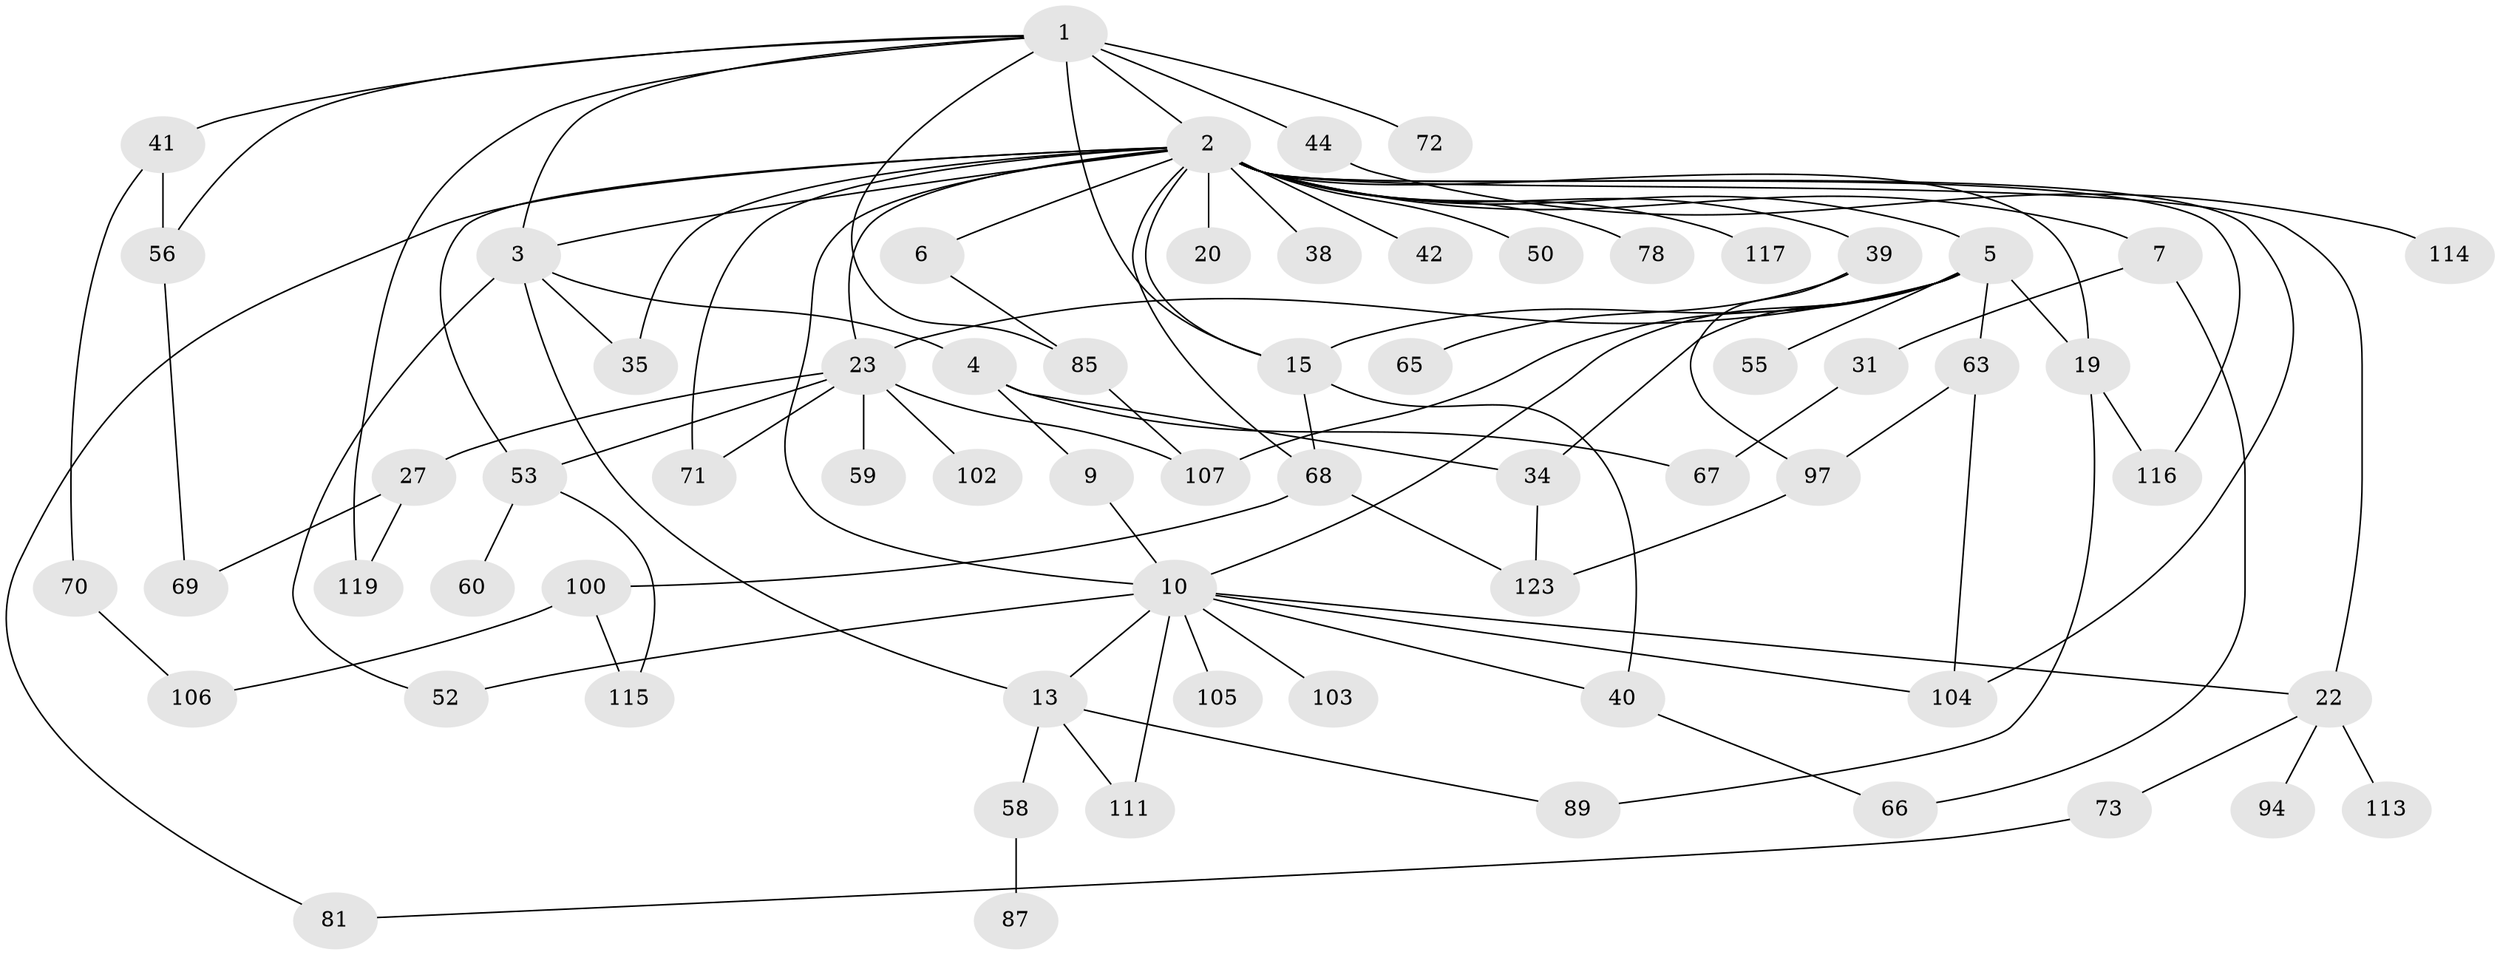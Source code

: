 // original degree distribution, {6: 0.03816793893129771, 10: 0.007633587786259542, 4: 0.13740458015267176, 5: 0.03816793893129771, 2: 0.3053435114503817, 7: 0.015267175572519083, 3: 0.22137404580152673, 8: 0.007633587786259542, 1: 0.22900763358778625}
// Generated by graph-tools (version 1.1) at 2025/17/03/04/25 18:17:07]
// undirected, 65 vertices, 99 edges
graph export_dot {
graph [start="1"]
  node [color=gray90,style=filled];
  1 [super="+21"];
  2 [super="+37+8+120"];
  3 [super="+46"];
  4;
  5 [super="+12+45"];
  6;
  7 [super="+91"];
  9;
  10 [super="+29+28+54"];
  13 [super="+30"];
  15 [super="+77+16"];
  19 [super="+26+96+24"];
  20;
  22 [super="+48+62"];
  23 [super="+25+90"];
  27;
  31;
  34;
  35 [super="+109"];
  38;
  39 [super="+61+125+88"];
  40 [super="+108+99"];
  41;
  42;
  44 [super="+80+95"];
  50;
  52 [super="+76"];
  53;
  55;
  56 [super="+124"];
  58;
  59;
  60;
  63;
  65;
  66 [super="+83"];
  67 [super="+121+112"];
  68 [super="+86+118"];
  69;
  70;
  71;
  72;
  73;
  78;
  81;
  85 [super="+92"];
  87 [super="+122"];
  89 [super="+98"];
  94;
  97;
  100;
  102;
  103;
  104 [super="+131"];
  105;
  106;
  107;
  111;
  113;
  114;
  115 [super="+127"];
  116;
  117;
  119;
  123;
  1 -- 2 [weight=2];
  1 -- 3;
  1 -- 15;
  1 -- 41;
  1 -- 85;
  1 -- 119;
  1 -- 72;
  1 -- 56;
  1 -- 44 [weight=2];
  2 -- 5 [weight=3];
  2 -- 6;
  2 -- 7 [weight=2];
  2 -- 22;
  2 -- 35;
  2 -- 71;
  2 -- 68 [weight=3];
  2 -- 10;
  2 -- 78;
  2 -- 15;
  2 -- 81;
  2 -- 20 [weight=2];
  2 -- 23;
  2 -- 38;
  2 -- 39 [weight=2];
  2 -- 104;
  2 -- 42;
  2 -- 50;
  2 -- 116;
  2 -- 117 [weight=2];
  2 -- 53;
  2 -- 3;
  2 -- 19;
  3 -- 4;
  3 -- 13;
  3 -- 52;
  3 -- 35;
  4 -- 9;
  4 -- 34;
  4 -- 67;
  5 -- 23 [weight=2];
  5 -- 107;
  5 -- 34;
  5 -- 15;
  5 -- 19;
  5 -- 55;
  5 -- 63;
  5 -- 10;
  6 -- 85;
  7 -- 31;
  7 -- 66;
  9 -- 10 [weight=2];
  10 -- 105;
  10 -- 40;
  10 -- 104;
  10 -- 13;
  10 -- 111;
  10 -- 22;
  10 -- 52;
  10 -- 103;
  13 -- 58;
  13 -- 89;
  13 -- 111;
  15 -- 40 [weight=2];
  15 -- 68;
  19 -- 89;
  19 -- 116;
  22 -- 113;
  22 -- 94;
  22 -- 73;
  23 -- 59;
  23 -- 102;
  23 -- 27;
  23 -- 107;
  23 -- 53;
  23 -- 71;
  27 -- 69;
  27 -- 119;
  31 -- 67;
  34 -- 123;
  39 -- 65;
  39 -- 97;
  40 -- 66;
  41 -- 70;
  41 -- 56;
  44 -- 114;
  53 -- 60;
  53 -- 115;
  56 -- 69;
  58 -- 87;
  63 -- 97;
  63 -- 104;
  68 -- 100;
  68 -- 123;
  70 -- 106;
  73 -- 81;
  85 -- 107;
  97 -- 123;
  100 -- 106;
  100 -- 115;
}
